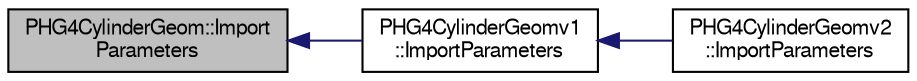digraph "PHG4CylinderGeom::ImportParameters"
{
  bgcolor="transparent";
  edge [fontname="FreeSans",fontsize="10",labelfontname="FreeSans",labelfontsize="10"];
  node [fontname="FreeSans",fontsize="10",shape=record];
  rankdir="LR";
  Node1 [label="PHG4CylinderGeom::Import\lParameters",height=0.2,width=0.4,color="black", fillcolor="grey75", style="filled" fontcolor="black"];
  Node1 -> Node2 [dir="back",color="midnightblue",fontsize="10",style="solid",fontname="FreeSans"];
  Node2 [label="PHG4CylinderGeomv1\l::ImportParameters",height=0.2,width=0.4,color="black",URL="$d3/d63/classPHG4CylinderGeomv1.html#accabd2d72bf6949d7e6daefbc93e8ab2",tooltip="load parameters from PHParameters, which interface to Database/XML/ROOT files "];
  Node2 -> Node3 [dir="back",color="midnightblue",fontsize="10",style="solid",fontname="FreeSans"];
  Node3 [label="PHG4CylinderGeomv2\l::ImportParameters",height=0.2,width=0.4,color="black",URL="$d1/df3/classPHG4CylinderGeomv2.html#ae660d920fd9c780b4cc92b92037aeb0e",tooltip="load parameters from PHParameters, which interface to Database/XML/ROOT files "];
}
